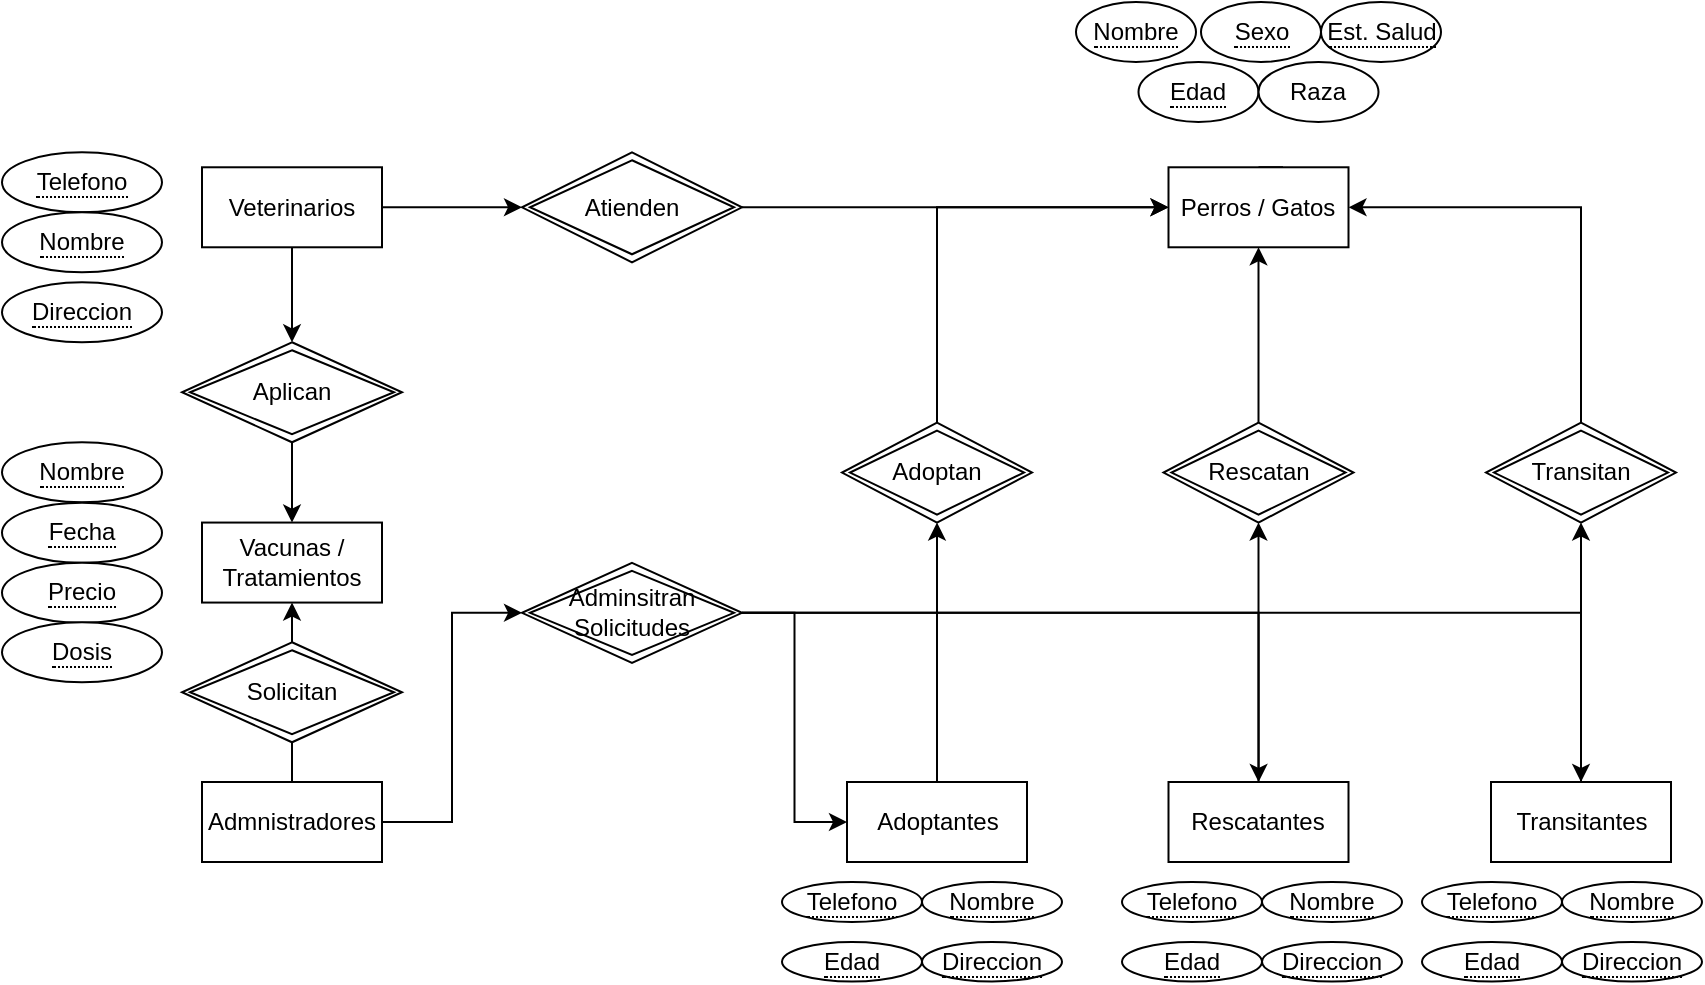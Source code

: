 <mxfile version="24.7.17">
  <diagram id="R2lEEEUBdFMjLlhIrx00" name="Page-1">
    <mxGraphModel dx="3838" dy="813" grid="1" gridSize="10" guides="1" tooltips="1" connect="1" arrows="1" fold="1" page="1" pageScale="1" pageWidth="1169" pageHeight="827" math="0" shadow="0" extFonts="Permanent Marker^https://fonts.googleapis.com/css?family=Permanent+Marker">
      <root>
        <mxCell id="0" />
        <mxCell id="1" parent="0" />
        <mxCell id="NEk1lq8C_2SKt-YQ0r-C-1" value="&lt;span style=&quot;border-bottom: 1px dotted&quot;&gt;Nombre&lt;/span&gt;" style="ellipse;whiteSpace=wrap;html=1;align=center;" parent="1" vertex="1">
          <mxGeometry x="-1763" y="160" width="60" height="30" as="geometry" />
        </mxCell>
        <mxCell id="NEk1lq8C_2SKt-YQ0r-C-3" value="&lt;span style=&quot;border-bottom: 1px dotted&quot;&gt;Edad&lt;/span&gt;" style="ellipse;whiteSpace=wrap;html=1;align=center;" parent="1" vertex="1">
          <mxGeometry x="-1731.75" y="190" width="60" height="30" as="geometry" />
        </mxCell>
        <mxCell id="NEk1lq8C_2SKt-YQ0r-C-8" value="Raza" style="ellipse;whiteSpace=wrap;html=1;align=center;" parent="1" vertex="1">
          <mxGeometry x="-1671.75" y="190" width="60" height="30" as="geometry" />
        </mxCell>
        <mxCell id="NEk1lq8C_2SKt-YQ0r-C-9" value="&lt;span style=&quot;border-bottom: 1px dotted&quot;&gt;Sexo&lt;/span&gt;" style="ellipse;whiteSpace=wrap;html=1;align=center;" parent="1" vertex="1">
          <mxGeometry x="-1700.5" y="160" width="60" height="30" as="geometry" />
        </mxCell>
        <mxCell id="VcJebNVyS90eTAkyZ-Sp-43" style="edgeStyle=orthogonalEdgeStyle;rounded=0;orthogonalLoop=1;jettySize=auto;html=1;exitX=0.5;exitY=0;exitDx=0;exitDy=0;entryX=0;entryY=0.5;entryDx=0;entryDy=0;" parent="1" source="NEk1lq8C_2SKt-YQ0r-C-21" target="VcJebNVyS90eTAkyZ-Sp-21" edge="1">
          <mxGeometry relative="1" as="geometry" />
        </mxCell>
        <mxCell id="NEk1lq8C_2SKt-YQ0r-C-21" value="Adoptan" style="shape=rhombus;double=1;perimeter=rhombusPerimeter;whiteSpace=wrap;html=1;align=center;" parent="1" vertex="1">
          <mxGeometry x="-1880" y="370.28" width="95" height="50" as="geometry" />
        </mxCell>
        <mxCell id="NEk1lq8C_2SKt-YQ0r-C-22" value="&lt;span style=&quot;border-bottom: 1px dotted&quot;&gt;Est. Salud&lt;/span&gt;" style="ellipse;whiteSpace=wrap;html=1;align=center;" parent="1" vertex="1">
          <mxGeometry x="-1640.5" y="160" width="60" height="30" as="geometry" />
        </mxCell>
        <mxCell id="5ZnzCAFvQZ0Fc-I3n8HY-59" value="&lt;span style=&quot;border-bottom: 1px dotted&quot;&gt;Nombre&lt;/span&gt;" style="ellipse;whiteSpace=wrap;html=1;align=center;" parent="1" vertex="1">
          <mxGeometry x="-1840" y="600" width="70" height="20" as="geometry" />
        </mxCell>
        <mxCell id="5ZnzCAFvQZ0Fc-I3n8HY-60" value="&lt;span style=&quot;border-bottom: 1px dotted&quot;&gt;Edad&lt;/span&gt;" style="ellipse;whiteSpace=wrap;html=1;align=center;" parent="1" vertex="1">
          <mxGeometry x="-1910" y="630" width="70" height="19.72" as="geometry" />
        </mxCell>
        <mxCell id="5ZnzCAFvQZ0Fc-I3n8HY-61" value="&lt;span style=&quot;border-bottom: 1px dotted&quot;&gt;Telefono&lt;/span&gt;" style="ellipse;whiteSpace=wrap;html=1;align=center;" parent="1" vertex="1">
          <mxGeometry x="-1910" y="600" width="70" height="20" as="geometry" />
        </mxCell>
        <mxCell id="5ZnzCAFvQZ0Fc-I3n8HY-62" value="&lt;span style=&quot;border-bottom: 1px dotted&quot;&gt;Direccion&lt;/span&gt;" style="ellipse;whiteSpace=wrap;html=1;align=center;" parent="1" vertex="1">
          <mxGeometry x="-1840" y="630" width="70" height="19.72" as="geometry" />
        </mxCell>
        <mxCell id="5ZnzCAFvQZ0Fc-I3n8HY-69" value="&lt;span style=&quot;border-bottom: 1px dotted&quot;&gt;Nombre&lt;/span&gt;" style="ellipse;whiteSpace=wrap;html=1;align=center;" parent="1" vertex="1">
          <mxGeometry x="-2300" y="380.14" width="80" height="30" as="geometry" />
        </mxCell>
        <mxCell id="5ZnzCAFvQZ0Fc-I3n8HY-70" value="&lt;span style=&quot;border-bottom: 1px dotted&quot;&gt;Fecha&lt;/span&gt;" style="ellipse;whiteSpace=wrap;html=1;align=center;" parent="1" vertex="1">
          <mxGeometry x="-2300" y="410.42" width="80" height="30" as="geometry" />
        </mxCell>
        <mxCell id="5ZnzCAFvQZ0Fc-I3n8HY-71" value="&lt;span style=&quot;border-bottom: 1px dotted&quot;&gt;Precio&lt;/span&gt;" style="ellipse;whiteSpace=wrap;html=1;align=center;" parent="1" vertex="1">
          <mxGeometry x="-2300" y="440.42" width="80" height="30" as="geometry" />
        </mxCell>
        <mxCell id="5ZnzCAFvQZ0Fc-I3n8HY-72" value="&lt;span style=&quot;border-bottom: 1px dotted&quot;&gt;Dosis&lt;/span&gt;" style="ellipse;whiteSpace=wrap;html=1;align=center;" parent="1" vertex="1">
          <mxGeometry x="-2300" y="470.14" width="80" height="30" as="geometry" />
        </mxCell>
        <mxCell id="5ZnzCAFvQZ0Fc-I3n8HY-102" value="&lt;span style=&quot;border-bottom: 1px dotted&quot;&gt;Telefono&lt;/span&gt;" style="ellipse;whiteSpace=wrap;html=1;align=center;" parent="1" vertex="1">
          <mxGeometry x="-2300" y="235.14" width="80" height="30" as="geometry" />
        </mxCell>
        <mxCell id="5ZnzCAFvQZ0Fc-I3n8HY-103" value="&lt;span style=&quot;border-bottom: 1px dotted&quot;&gt;Direccion&lt;/span&gt;" style="ellipse;whiteSpace=wrap;html=1;align=center;" parent="1" vertex="1">
          <mxGeometry x="-2300" y="300.14" width="80" height="30" as="geometry" />
        </mxCell>
        <mxCell id="5ZnzCAFvQZ0Fc-I3n8HY-104" style="edgeStyle=none;curved=1;rounded=0;orthogonalLoop=1;jettySize=auto;html=1;exitX=1;exitY=0;exitDx=0;exitDy=0;fontSize=12;startSize=8;endSize=8;" parent="1" source="5ZnzCAFvQZ0Fc-I3n8HY-103" target="5ZnzCAFvQZ0Fc-I3n8HY-103" edge="1">
          <mxGeometry relative="1" as="geometry" />
        </mxCell>
        <mxCell id="5ZnzCAFvQZ0Fc-I3n8HY-100" value="&lt;span style=&quot;border-bottom: 1px dotted&quot;&gt;Nombre&lt;/span&gt;" style="ellipse;whiteSpace=wrap;html=1;align=center;" parent="1" vertex="1">
          <mxGeometry x="-2300" y="265.14" width="80" height="30" as="geometry" />
        </mxCell>
        <mxCell id="VcJebNVyS90eTAkyZ-Sp-30" style="edgeStyle=orthogonalEdgeStyle;rounded=0;orthogonalLoop=1;jettySize=auto;html=1;exitX=0.5;exitY=1;exitDx=0;exitDy=0;entryX=0.5;entryY=0;entryDx=0;entryDy=0;" parent="1" source="VcJebNVyS90eTAkyZ-Sp-17" target="ziz2GDxlB9nSrfKcIOgl-15" edge="1">
          <mxGeometry relative="1" as="geometry" />
        </mxCell>
        <mxCell id="VcJebNVyS90eTAkyZ-Sp-33" style="edgeStyle=orthogonalEdgeStyle;rounded=0;orthogonalLoop=1;jettySize=auto;html=1;exitX=1;exitY=0.5;exitDx=0;exitDy=0;entryX=0;entryY=0.5;entryDx=0;entryDy=0;" parent="1" source="VcJebNVyS90eTAkyZ-Sp-17" target="VcJebNVyS90eTAkyZ-Sp-23" edge="1">
          <mxGeometry relative="1" as="geometry" />
        </mxCell>
        <mxCell id="VcJebNVyS90eTAkyZ-Sp-17" value="Veterinarios" style="rounded=0;whiteSpace=wrap;html=1;" parent="1" vertex="1">
          <mxGeometry x="-2200" y="242.64" width="90" height="40" as="geometry" />
        </mxCell>
        <mxCell id="VcJebNVyS90eTAkyZ-Sp-29" style="edgeStyle=orthogonalEdgeStyle;rounded=0;orthogonalLoop=1;jettySize=auto;html=1;exitX=0.5;exitY=1;exitDx=0;exitDy=0;entryX=0.5;entryY=0;entryDx=0;entryDy=0;" parent="1" source="ziz2GDxlB9nSrfKcIOgl-15" target="VcJebNVyS90eTAkyZ-Sp-19" edge="1">
          <mxGeometry relative="1" as="geometry" />
        </mxCell>
        <mxCell id="ziz2GDxlB9nSrfKcIOgl-15" value="Aplican" style="shape=rhombus;double=1;perimeter=rhombusPerimeter;whiteSpace=wrap;html=1;align=center;" parent="1" vertex="1">
          <mxGeometry x="-2210" y="330.14" width="110" height="50" as="geometry" />
        </mxCell>
        <mxCell id="VcJebNVyS90eTAkyZ-Sp-19" value="Vacunas / Tratamientos" style="rounded=0;whiteSpace=wrap;html=1;" parent="1" vertex="1">
          <mxGeometry x="-2200" y="420.28" width="90" height="40" as="geometry" />
        </mxCell>
        <mxCell id="VcJebNVyS90eTAkyZ-Sp-34" style="edgeStyle=orthogonalEdgeStyle;rounded=0;orthogonalLoop=1;jettySize=auto;html=1;exitX=1;exitY=0.5;exitDx=0;exitDy=0;entryX=0;entryY=0.5;entryDx=0;entryDy=0;" parent="1" source="VcJebNVyS90eTAkyZ-Sp-23" target="VcJebNVyS90eTAkyZ-Sp-21" edge="1">
          <mxGeometry relative="1" as="geometry" />
        </mxCell>
        <mxCell id="VcJebNVyS90eTAkyZ-Sp-23" value="Atienden" style="shape=rhombus;double=1;perimeter=rhombusPerimeter;whiteSpace=wrap;html=1;align=center;" parent="1" vertex="1">
          <mxGeometry x="-2040" y="235.14" width="110" height="55" as="geometry" />
        </mxCell>
        <mxCell id="VcJebNVyS90eTAkyZ-Sp-28" style="edgeStyle=orthogonalEdgeStyle;rounded=0;orthogonalLoop=1;jettySize=auto;html=1;exitX=0.5;exitY=0;exitDx=0;exitDy=0;entryX=0.5;entryY=1;entryDx=0;entryDy=0;" parent="1" source="VcJebNVyS90eTAkyZ-Sp-26" target="NEk1lq8C_2SKt-YQ0r-C-21" edge="1">
          <mxGeometry relative="1" as="geometry" />
        </mxCell>
        <mxCell id="VcJebNVyS90eTAkyZ-Sp-26" value="Adoptantes" style="rounded=0;whiteSpace=wrap;html=1;" parent="1" vertex="1">
          <mxGeometry x="-1877.5" y="550" width="90" height="40" as="geometry" />
        </mxCell>
        <mxCell id="VcJebNVyS90eTAkyZ-Sp-44" style="edgeStyle=orthogonalEdgeStyle;rounded=0;orthogonalLoop=1;jettySize=auto;html=1;exitX=0.5;exitY=0;exitDx=0;exitDy=0;entryX=0.5;entryY=1;entryDx=0;entryDy=0;" parent="1" source="VcJebNVyS90eTAkyZ-Sp-38" target="VcJebNVyS90eTAkyZ-Sp-40" edge="1">
          <mxGeometry relative="1" as="geometry" />
        </mxCell>
        <mxCell id="VcJebNVyS90eTAkyZ-Sp-38" value="Rescatantes" style="rounded=0;whiteSpace=wrap;html=1;" parent="1" vertex="1">
          <mxGeometry x="-1716.75" y="550" width="90" height="40" as="geometry" />
        </mxCell>
        <mxCell id="VcJebNVyS90eTAkyZ-Sp-60" style="edgeStyle=orthogonalEdgeStyle;rounded=0;orthogonalLoop=1;jettySize=auto;html=1;exitX=0.5;exitY=0;exitDx=0;exitDy=0;" parent="1" source="VcJebNVyS90eTAkyZ-Sp-21" edge="1">
          <mxGeometry relative="1" as="geometry">
            <mxPoint x="-1660" y="270" as="targetPoint" />
          </mxGeometry>
        </mxCell>
        <mxCell id="VcJebNVyS90eTAkyZ-Sp-40" value="Rescatan" style="shape=rhombus;double=1;perimeter=rhombusPerimeter;whiteSpace=wrap;html=1;align=center;" parent="1" vertex="1">
          <mxGeometry x="-1719.25" y="370.28" width="95" height="50" as="geometry" />
        </mxCell>
        <mxCell id="VcJebNVyS90eTAkyZ-Sp-54" style="edgeStyle=orthogonalEdgeStyle;rounded=0;orthogonalLoop=1;jettySize=auto;html=1;exitX=0.5;exitY=0;exitDx=0;exitDy=0;" parent="1" source="VcJebNVyS90eTAkyZ-Sp-45" target="VcJebNVyS90eTAkyZ-Sp-52" edge="1">
          <mxGeometry relative="1" as="geometry" />
        </mxCell>
        <mxCell id="VcJebNVyS90eTAkyZ-Sp-45" value="Transitantes" style="rounded=0;whiteSpace=wrap;html=1;" parent="1" vertex="1">
          <mxGeometry x="-1555.5" y="550" width="90" height="40" as="geometry" />
        </mxCell>
        <mxCell id="VcJebNVyS90eTAkyZ-Sp-47" value="&lt;span style=&quot;border-bottom: 1px dotted&quot;&gt;Nombre&lt;/span&gt;" style="ellipse;whiteSpace=wrap;html=1;align=center;" parent="1" vertex="1">
          <mxGeometry x="-1670" y="600" width="70" height="20" as="geometry" />
        </mxCell>
        <mxCell id="VcJebNVyS90eTAkyZ-Sp-48" value="&lt;span style=&quot;border-bottom: 1px dotted&quot;&gt;Edad&lt;/span&gt;" style="ellipse;whiteSpace=wrap;html=1;align=center;" parent="1" vertex="1">
          <mxGeometry x="-1740" y="630" width="70" height="19.72" as="geometry" />
        </mxCell>
        <mxCell id="VcJebNVyS90eTAkyZ-Sp-49" value="&lt;span style=&quot;border-bottom: 1px dotted&quot;&gt;Telefono&lt;/span&gt;" style="ellipse;whiteSpace=wrap;html=1;align=center;" parent="1" vertex="1">
          <mxGeometry x="-1740" y="600" width="70" height="20" as="geometry" />
        </mxCell>
        <mxCell id="VcJebNVyS90eTAkyZ-Sp-50" value="&lt;span style=&quot;border-bottom: 1px dotted&quot;&gt;Direccion&lt;/span&gt;" style="ellipse;whiteSpace=wrap;html=1;align=center;" parent="1" vertex="1">
          <mxGeometry x="-1670" y="630" width="70" height="19.72" as="geometry" />
        </mxCell>
        <mxCell id="VcJebNVyS90eTAkyZ-Sp-53" style="edgeStyle=orthogonalEdgeStyle;rounded=0;orthogonalLoop=1;jettySize=auto;html=1;exitX=0.5;exitY=0;exitDx=0;exitDy=0;entryX=1;entryY=0.5;entryDx=0;entryDy=0;" parent="1" source="VcJebNVyS90eTAkyZ-Sp-52" target="VcJebNVyS90eTAkyZ-Sp-21" edge="1">
          <mxGeometry relative="1" as="geometry" />
        </mxCell>
        <mxCell id="VcJebNVyS90eTAkyZ-Sp-52" value="Transitan" style="shape=rhombus;double=1;perimeter=rhombusPerimeter;whiteSpace=wrap;html=1;align=center;" parent="1" vertex="1">
          <mxGeometry x="-1558" y="370.28" width="95" height="50" as="geometry" />
        </mxCell>
        <mxCell id="olLHhZSWc3rxOq4hPlzq-2" style="edgeStyle=orthogonalEdgeStyle;rounded=0;orthogonalLoop=1;jettySize=auto;html=1;exitX=1;exitY=0.5;exitDx=0;exitDy=0;entryX=0;entryY=0.5;entryDx=0;entryDy=0;" edge="1" parent="1" source="VcJebNVyS90eTAkyZ-Sp-61" target="olLHhZSWc3rxOq4hPlzq-1">
          <mxGeometry relative="1" as="geometry" />
        </mxCell>
        <mxCell id="olLHhZSWc3rxOq4hPlzq-3" value="" style="edgeStyle=orthogonalEdgeStyle;rounded=0;orthogonalLoop=1;jettySize=auto;html=1;" edge="1" parent="1" source="VcJebNVyS90eTAkyZ-Sp-61" target="VcJebNVyS90eTAkyZ-Sp-19">
          <mxGeometry relative="1" as="geometry" />
        </mxCell>
        <mxCell id="VcJebNVyS90eTAkyZ-Sp-61" value="Admnistradores" style="rounded=0;whiteSpace=wrap;html=1;" parent="1" vertex="1">
          <mxGeometry x="-2200" y="550" width="90" height="40" as="geometry" />
        </mxCell>
        <mxCell id="VcJebNVyS90eTAkyZ-Sp-62" value="" style="edgeStyle=orthogonalEdgeStyle;rounded=0;orthogonalLoop=1;jettySize=auto;html=1;exitX=0.5;exitY=0;exitDx=0;exitDy=0;" parent="1" source="VcJebNVyS90eTAkyZ-Sp-40" target="VcJebNVyS90eTAkyZ-Sp-21" edge="1">
          <mxGeometry relative="1" as="geometry">
            <mxPoint x="-1660" y="370" as="sourcePoint" />
            <mxPoint x="-1660" y="270" as="targetPoint" />
          </mxGeometry>
        </mxCell>
        <mxCell id="VcJebNVyS90eTAkyZ-Sp-21" value="Perros / Gatos" style="rounded=0;whiteSpace=wrap;html=1;" parent="1" vertex="1">
          <mxGeometry x="-1716.75" y="242.64" width="90" height="40" as="geometry" />
        </mxCell>
        <mxCell id="VcJebNVyS90eTAkyZ-Sp-63" value="&lt;span style=&quot;border-bottom: 1px dotted&quot;&gt;Nombre&lt;/span&gt;" style="ellipse;whiteSpace=wrap;html=1;align=center;" parent="1" vertex="1">
          <mxGeometry x="-1520" y="600" width="70" height="20" as="geometry" />
        </mxCell>
        <mxCell id="VcJebNVyS90eTAkyZ-Sp-64" value="&lt;span style=&quot;border-bottom: 1px dotted&quot;&gt;Edad&lt;/span&gt;" style="ellipse;whiteSpace=wrap;html=1;align=center;" parent="1" vertex="1">
          <mxGeometry x="-1590" y="630" width="70" height="19.72" as="geometry" />
        </mxCell>
        <mxCell id="VcJebNVyS90eTAkyZ-Sp-65" value="&lt;span style=&quot;border-bottom: 1px dotted&quot;&gt;Telefono&lt;/span&gt;" style="ellipse;whiteSpace=wrap;html=1;align=center;" parent="1" vertex="1">
          <mxGeometry x="-1590" y="600" width="70" height="20" as="geometry" />
        </mxCell>
        <mxCell id="VcJebNVyS90eTAkyZ-Sp-66" value="&lt;span style=&quot;border-bottom: 1px dotted&quot;&gt;Direccion&lt;/span&gt;" style="ellipse;whiteSpace=wrap;html=1;align=center;" parent="1" vertex="1">
          <mxGeometry x="-1520" y="630" width="70" height="19.72" as="geometry" />
        </mxCell>
        <mxCell id="olLHhZSWc3rxOq4hPlzq-6" style="edgeStyle=orthogonalEdgeStyle;rounded=0;orthogonalLoop=1;jettySize=auto;html=1;exitX=1;exitY=0.5;exitDx=0;exitDy=0;entryX=0;entryY=0.5;entryDx=0;entryDy=0;" edge="1" parent="1" source="olLHhZSWc3rxOq4hPlzq-1" target="VcJebNVyS90eTAkyZ-Sp-26">
          <mxGeometry relative="1" as="geometry" />
        </mxCell>
        <mxCell id="olLHhZSWc3rxOq4hPlzq-7" style="edgeStyle=orthogonalEdgeStyle;rounded=0;orthogonalLoop=1;jettySize=auto;html=1;exitX=1;exitY=0.5;exitDx=0;exitDy=0;" edge="1" parent="1" source="olLHhZSWc3rxOq4hPlzq-1" target="VcJebNVyS90eTAkyZ-Sp-38">
          <mxGeometry relative="1" as="geometry" />
        </mxCell>
        <mxCell id="olLHhZSWc3rxOq4hPlzq-8" style="edgeStyle=orthogonalEdgeStyle;rounded=0;orthogonalLoop=1;jettySize=auto;html=1;exitX=1;exitY=0.5;exitDx=0;exitDy=0;entryX=0.5;entryY=0;entryDx=0;entryDy=0;" edge="1" parent="1" source="olLHhZSWc3rxOq4hPlzq-1" target="VcJebNVyS90eTAkyZ-Sp-45">
          <mxGeometry relative="1" as="geometry" />
        </mxCell>
        <mxCell id="olLHhZSWc3rxOq4hPlzq-1" value="Adminsitran Solicitudes" style="shape=rhombus;double=1;perimeter=rhombusPerimeter;whiteSpace=wrap;html=1;align=center;" vertex="1" parent="1">
          <mxGeometry x="-2040" y="440.42" width="110" height="50" as="geometry" />
        </mxCell>
        <mxCell id="olLHhZSWc3rxOq4hPlzq-5" value="Solicitan" style="shape=rhombus;double=1;perimeter=rhombusPerimeter;whiteSpace=wrap;html=1;align=center;" vertex="1" parent="1">
          <mxGeometry x="-2210" y="480.14" width="110" height="50" as="geometry" />
        </mxCell>
      </root>
    </mxGraphModel>
  </diagram>
</mxfile>

